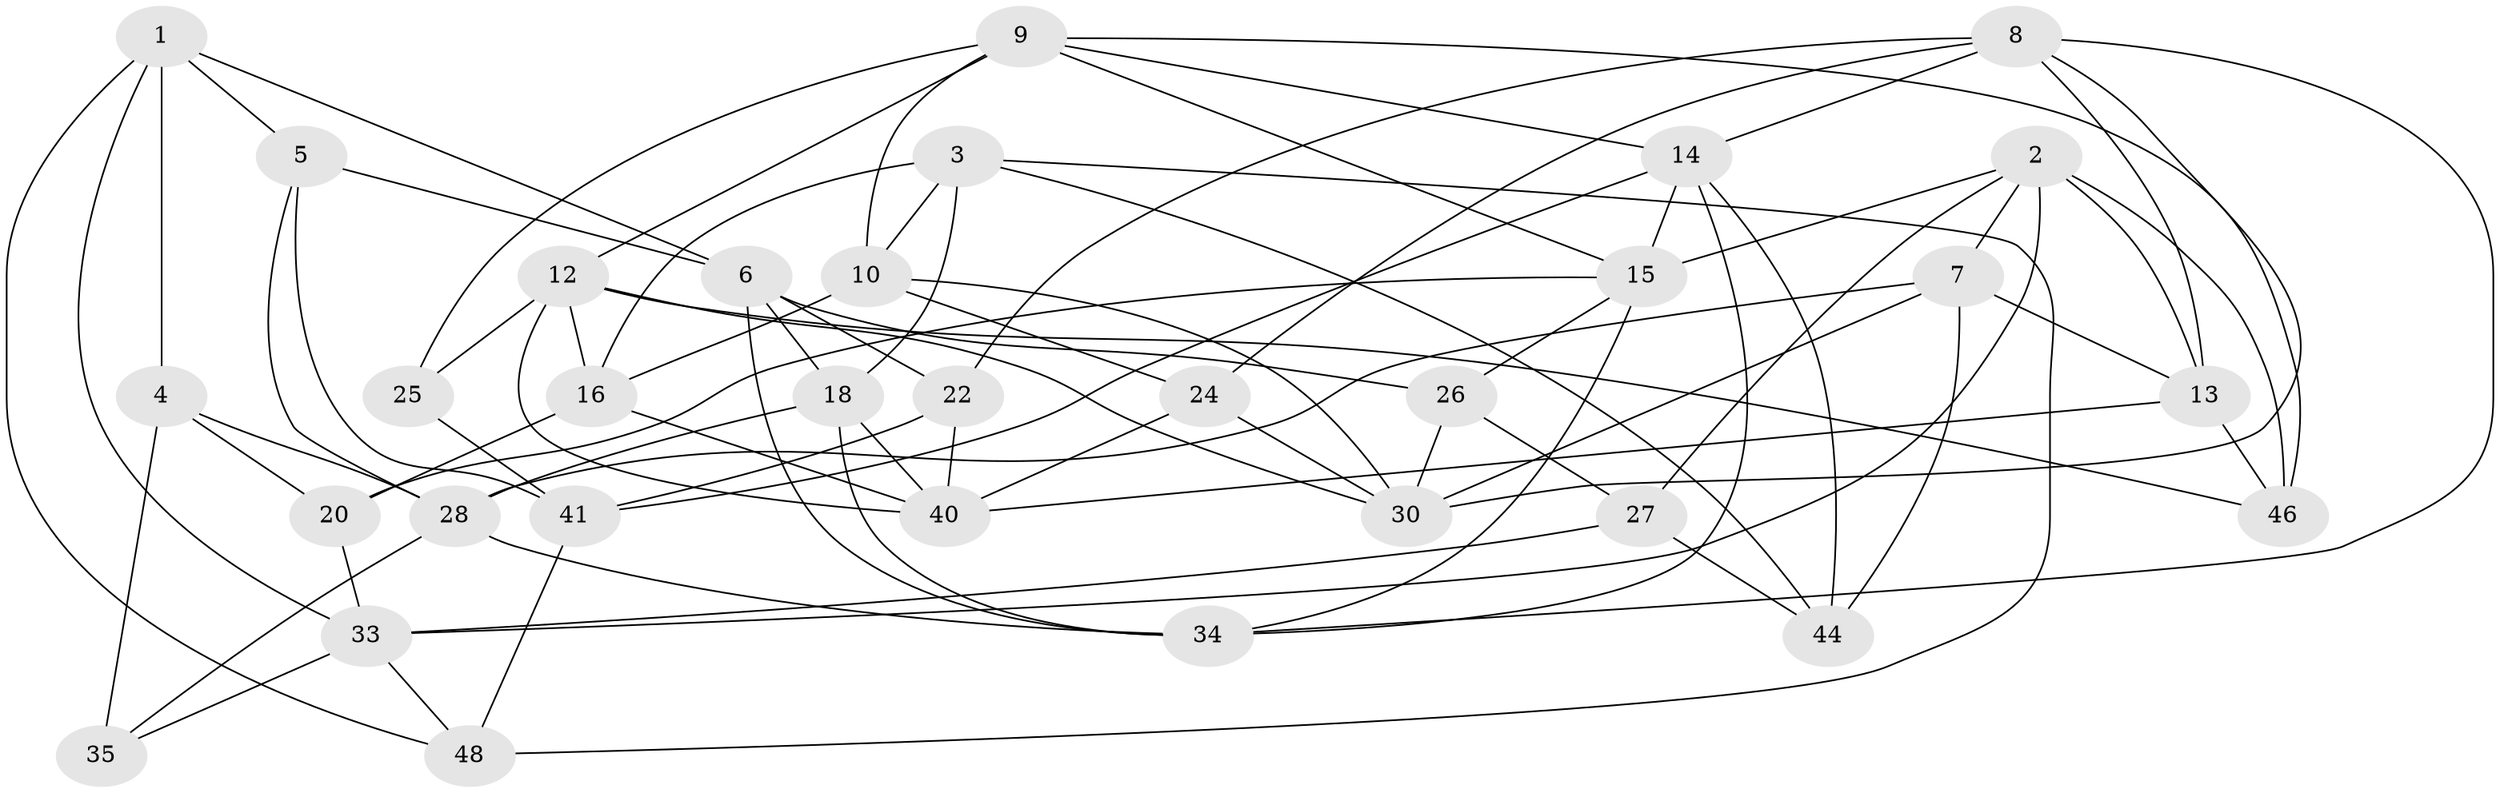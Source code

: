 // original degree distribution, {4: 1.0}
// Generated by graph-tools (version 1.1) at 2025/42/03/06/25 10:42:19]
// undirected, 32 vertices, 79 edges
graph export_dot {
graph [start="1"]
  node [color=gray90,style=filled];
  1 [super="+45"];
  2 [super="+19"];
  3 [super="+36"];
  4 [super="+38"];
  5;
  6 [super="+21"];
  7 [super="+11"];
  8 [super="+51"];
  9 [super="+32"];
  10 [super="+23"];
  12 [super="+47"];
  13 [super="+17"];
  14 [super="+43"];
  15 [super="+49"];
  16 [super="+42"];
  18 [super="+31"];
  20;
  22;
  24;
  25;
  26;
  27;
  28 [super="+29"];
  30 [super="+39"];
  33 [super="+53"];
  34 [super="+37"];
  35;
  40 [super="+52"];
  41 [super="+50"];
  44;
  46;
  48;
  1 -- 48;
  1 -- 5;
  1 -- 6;
  1 -- 4 [weight=2];
  1 -- 33;
  2 -- 15;
  2 -- 27;
  2 -- 13;
  2 -- 46;
  2 -- 7;
  2 -- 33;
  3 -- 48;
  3 -- 44;
  3 -- 16;
  3 -- 18 [weight=2];
  3 -- 10;
  4 -- 35 [weight=2];
  4 -- 20;
  4 -- 28;
  5 -- 6;
  5 -- 28;
  5 -- 41;
  6 -- 18;
  6 -- 26;
  6 -- 22;
  6 -- 34;
  7 -- 13 [weight=2];
  7 -- 44;
  7 -- 28;
  7 -- 30;
  8 -- 34;
  8 -- 14;
  8 -- 30;
  8 -- 22;
  8 -- 24;
  8 -- 13;
  9 -- 46;
  9 -- 14;
  9 -- 25;
  9 -- 12;
  9 -- 10;
  9 -- 15;
  10 -- 16 [weight=2];
  10 -- 24;
  10 -- 30;
  12 -- 25;
  12 -- 30;
  12 -- 40;
  12 -- 16;
  12 -- 46;
  13 -- 40;
  13 -- 46;
  14 -- 34;
  14 -- 41;
  14 -- 44;
  14 -- 15;
  15 -- 20;
  15 -- 34;
  15 -- 26;
  16 -- 20;
  16 -- 40;
  18 -- 40;
  18 -- 28;
  18 -- 34;
  20 -- 33;
  22 -- 41;
  22 -- 40;
  24 -- 40;
  24 -- 30;
  25 -- 41 [weight=2];
  26 -- 27;
  26 -- 30;
  27 -- 44;
  27 -- 33;
  28 -- 34;
  28 -- 35;
  33 -- 35;
  33 -- 48;
  41 -- 48;
}
